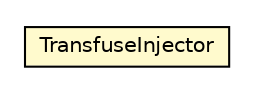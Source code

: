 #!/usr/local/bin/dot
#
# Class diagram 
# Generated by UMLGraph version 5.1 (http://www.umlgraph.org/)
#

digraph G {
	edge [fontname="Helvetica",fontsize=10,labelfontname="Helvetica",labelfontsize=10];
	node [fontname="Helvetica",fontsize=10,shape=plaintext];
	nodesep=0.25;
	ranksep=0.5;
	// org.androidtransfuse.config.TransfuseInjector
	c12326 [label=<<table title="org.androidtransfuse.config.TransfuseInjector" border="0" cellborder="1" cellspacing="0" cellpadding="2" port="p" bgcolor="lemonChiffon" href="./TransfuseInjector.html">
		<tr><td><table border="0" cellspacing="0" cellpadding="1">
<tr><td align="center" balign="center"> TransfuseInjector </td></tr>
		</table></td></tr>
		</table>>, fontname="Helvetica", fontcolor="black", fontsize=10.0];
}

